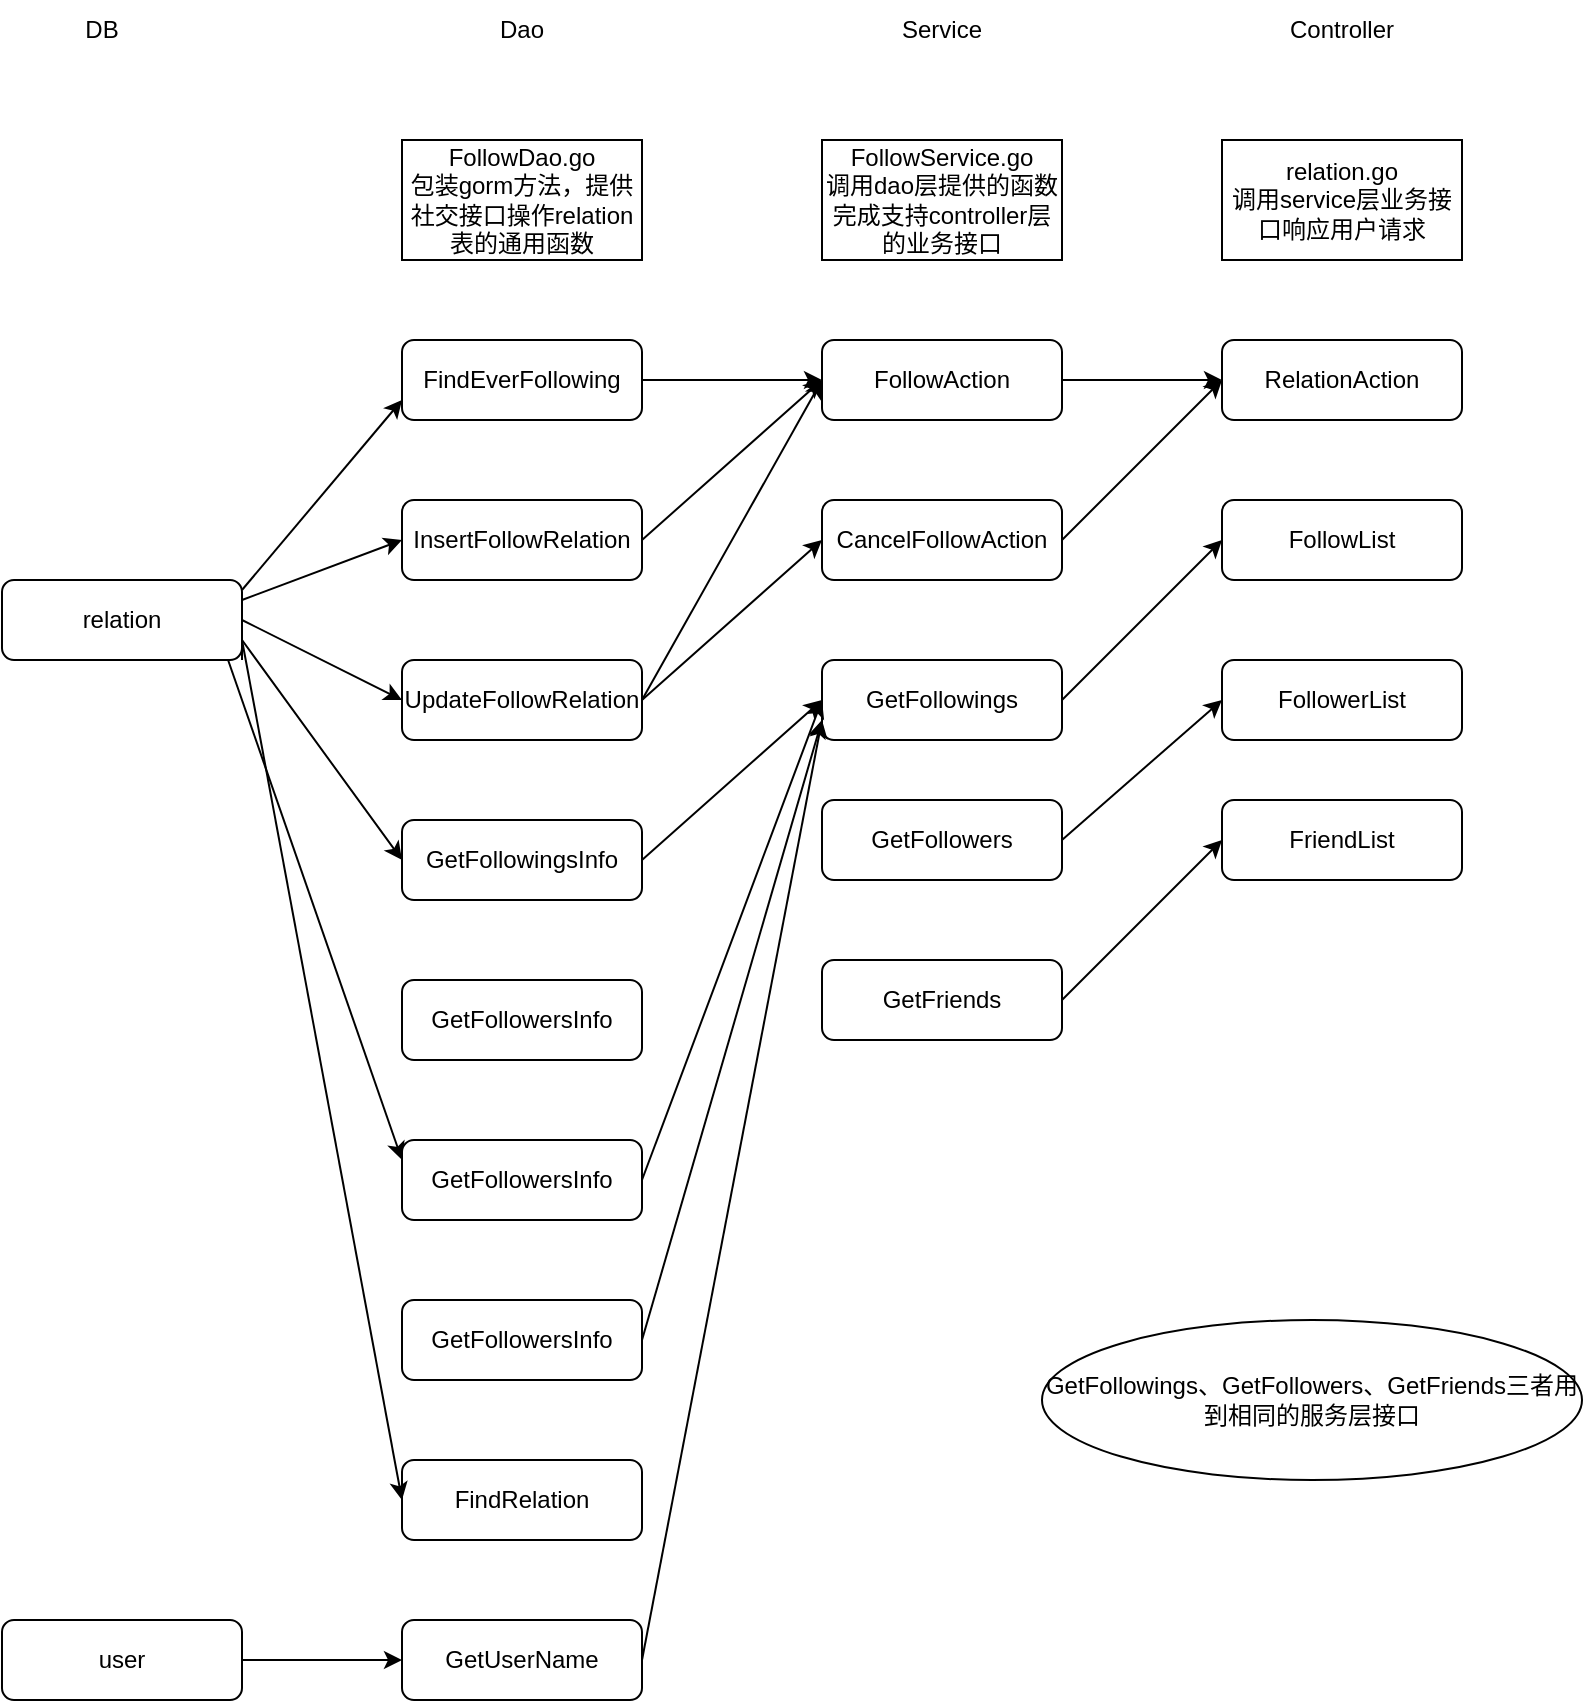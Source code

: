 <mxfile version="20.8.13" type="github">
  <diagram name="第 1 页" id="exY0J_KUNhduBvVWKAtJ">
    <mxGraphModel dx="1026" dy="661" grid="1" gridSize="10" guides="1" tooltips="1" connect="1" arrows="1" fold="1" page="1" pageScale="1" pageWidth="827" pageHeight="1169" math="0" shadow="0">
      <root>
        <mxCell id="0" />
        <mxCell id="1" parent="0" />
        <mxCell id="ikNL3fhCvf00jAdiAs-t-1" value="Dao" style="text;html=1;strokeColor=none;fillColor=none;align=center;verticalAlign=middle;whiteSpace=wrap;rounded=0;" parent="1" vertex="1">
          <mxGeometry x="240" y="110" width="60" height="30" as="geometry" />
        </mxCell>
        <mxCell id="ikNL3fhCvf00jAdiAs-t-2" value="Service" style="text;html=1;strokeColor=none;fillColor=none;align=center;verticalAlign=middle;whiteSpace=wrap;rounded=0;" parent="1" vertex="1">
          <mxGeometry x="450" y="110" width="60" height="30" as="geometry" />
        </mxCell>
        <mxCell id="ikNL3fhCvf00jAdiAs-t-3" value="Controller" style="text;html=1;strokeColor=none;fillColor=none;align=center;verticalAlign=middle;whiteSpace=wrap;rounded=0;" parent="1" vertex="1">
          <mxGeometry x="650" y="110" width="60" height="30" as="geometry" />
        </mxCell>
        <mxCell id="ikNL3fhCvf00jAdiAs-t-4" value="FollowDao.go&lt;br&gt;包装gorm方法，提供社交接口操作relation表的通用函数" style="rounded=0;whiteSpace=wrap;html=1;" parent="1" vertex="1">
          <mxGeometry x="210" y="180" width="120" height="60" as="geometry" />
        </mxCell>
        <mxCell id="ikNL3fhCvf00jAdiAs-t-5" value="FollowService.go&lt;br&gt;调用dao层提供的函数完成支持controller层的业务接口" style="rounded=0;whiteSpace=wrap;html=1;" parent="1" vertex="1">
          <mxGeometry x="420" y="180" width="120" height="60" as="geometry" />
        </mxCell>
        <mxCell id="ikNL3fhCvf00jAdiAs-t-6" value="relation.go&lt;br&gt;调用service层业务接口响应用户请求" style="rounded=0;whiteSpace=wrap;html=1;" parent="1" vertex="1">
          <mxGeometry x="620" y="180" width="120" height="60" as="geometry" />
        </mxCell>
        <mxCell id="QBlX7y4SrpshygchNIgK-16" style="edgeStyle=orthogonalEdgeStyle;rounded=0;orthogonalLoop=1;jettySize=auto;html=1;exitX=1;exitY=0.5;exitDx=0;exitDy=0;" edge="1" parent="1" source="ikNL3fhCvf00jAdiAs-t-10" target="ikNL3fhCvf00jAdiAs-t-17">
          <mxGeometry relative="1" as="geometry" />
        </mxCell>
        <mxCell id="ikNL3fhCvf00jAdiAs-t-10" value="FindEverFollowing" style="rounded=1;whiteSpace=wrap;html=1;" parent="1" vertex="1">
          <mxGeometry x="210" y="280" width="120" height="40" as="geometry" />
        </mxCell>
        <mxCell id="ikNL3fhCvf00jAdiAs-t-11" value="InsertFollowRelation" style="rounded=1;whiteSpace=wrap;html=1;" parent="1" vertex="1">
          <mxGeometry x="210" y="360" width="120" height="40" as="geometry" />
        </mxCell>
        <mxCell id="ikNL3fhCvf00jAdiAs-t-13" value="UpdateFollowRelation" style="rounded=1;whiteSpace=wrap;html=1;" parent="1" vertex="1">
          <mxGeometry x="210" y="440" width="120" height="40" as="geometry" />
        </mxCell>
        <mxCell id="ikNL3fhCvf00jAdiAs-t-14" value="FindRelation" style="rounded=1;whiteSpace=wrap;html=1;" parent="1" vertex="1">
          <mxGeometry x="210" y="840" width="120" height="40" as="geometry" />
        </mxCell>
        <mxCell id="ikNL3fhCvf00jAdiAs-t-15" value="GetFollowingsInfo" style="rounded=1;whiteSpace=wrap;html=1;" parent="1" vertex="1">
          <mxGeometry x="210" y="520" width="120" height="40" as="geometry" />
        </mxCell>
        <mxCell id="ikNL3fhCvf00jAdiAs-t-16" value="GetFollowersInfo" style="rounded=1;whiteSpace=wrap;html=1;" parent="1" vertex="1">
          <mxGeometry x="210" y="600" width="120" height="40" as="geometry" />
        </mxCell>
        <mxCell id="QBlX7y4SrpshygchNIgK-25" style="edgeStyle=orthogonalEdgeStyle;rounded=0;orthogonalLoop=1;jettySize=auto;html=1;exitX=1;exitY=0.5;exitDx=0;exitDy=0;entryX=0;entryY=0.5;entryDx=0;entryDy=0;" edge="1" parent="1" source="ikNL3fhCvf00jAdiAs-t-17" target="ikNL3fhCvf00jAdiAs-t-20">
          <mxGeometry relative="1" as="geometry" />
        </mxCell>
        <mxCell id="ikNL3fhCvf00jAdiAs-t-17" value="FollowAction" style="rounded=1;whiteSpace=wrap;html=1;" parent="1" vertex="1">
          <mxGeometry x="420" y="280" width="120" height="40" as="geometry" />
        </mxCell>
        <mxCell id="ikNL3fhCvf00jAdiAs-t-18" value="CancelFollowAction" style="rounded=1;whiteSpace=wrap;html=1;" parent="1" vertex="1">
          <mxGeometry x="420" y="360" width="120" height="40" as="geometry" />
        </mxCell>
        <mxCell id="ikNL3fhCvf00jAdiAs-t-19" value="GetFollowings" style="rounded=1;whiteSpace=wrap;html=1;" parent="1" vertex="1">
          <mxGeometry x="420" y="440" width="120" height="40" as="geometry" />
        </mxCell>
        <mxCell id="ikNL3fhCvf00jAdiAs-t-20" value="RelationAction" style="rounded=1;whiteSpace=wrap;html=1;" parent="1" vertex="1">
          <mxGeometry x="620" y="280" width="120" height="40" as="geometry" />
        </mxCell>
        <mxCell id="ikNL3fhCvf00jAdiAs-t-21" value="FollowList" style="rounded=1;whiteSpace=wrap;html=1;" parent="1" vertex="1">
          <mxGeometry x="620" y="360" width="120" height="40" as="geometry" />
        </mxCell>
        <mxCell id="ikNL3fhCvf00jAdiAs-t-22" value="FollowerList" style="rounded=1;whiteSpace=wrap;html=1;" parent="1" vertex="1">
          <mxGeometry x="620" y="440" width="120" height="40" as="geometry" />
        </mxCell>
        <mxCell id="ikNL3fhCvf00jAdiAs-t-23" value="GetFollowers" style="rounded=1;whiteSpace=wrap;html=1;" parent="1" vertex="1">
          <mxGeometry x="420" y="510" width="120" height="40" as="geometry" />
        </mxCell>
        <mxCell id="ikNL3fhCvf00jAdiAs-t-24" value="FriendList" style="rounded=1;whiteSpace=wrap;html=1;" parent="1" vertex="1">
          <mxGeometry x="620" y="510" width="120" height="40" as="geometry" />
        </mxCell>
        <mxCell id="QBlX7y4SrpshygchNIgK-1" value="GetFriends" style="rounded=1;whiteSpace=wrap;html=1;" vertex="1" parent="1">
          <mxGeometry x="420" y="590" width="120" height="40" as="geometry" />
        </mxCell>
        <mxCell id="QBlX7y4SrpshygchNIgK-2" value="DB" style="text;html=1;strokeColor=none;fillColor=none;align=center;verticalAlign=middle;whiteSpace=wrap;rounded=0;" vertex="1" parent="1">
          <mxGeometry x="30" y="110" width="60" height="30" as="geometry" />
        </mxCell>
        <mxCell id="QBlX7y4SrpshygchNIgK-4" value="relation" style="rounded=1;whiteSpace=wrap;html=1;" vertex="1" parent="1">
          <mxGeometry x="10" y="400" width="120" height="40" as="geometry" />
        </mxCell>
        <mxCell id="QBlX7y4SrpshygchNIgK-5" value="user" style="rounded=1;whiteSpace=wrap;html=1;" vertex="1" parent="1">
          <mxGeometry x="10" y="920" width="120" height="40" as="geometry" />
        </mxCell>
        <mxCell id="QBlX7y4SrpshygchNIgK-6" value="GetUserName" style="rounded=1;whiteSpace=wrap;html=1;" vertex="1" parent="1">
          <mxGeometry x="210" y="920" width="120" height="40" as="geometry" />
        </mxCell>
        <mxCell id="QBlX7y4SrpshygchNIgK-8" value="" style="endArrow=classic;html=1;rounded=0;entryX=0;entryY=0.75;entryDx=0;entryDy=0;" edge="1" parent="1" target="ikNL3fhCvf00jAdiAs-t-10">
          <mxGeometry width="50" height="50" relative="1" as="geometry">
            <mxPoint x="130" y="405" as="sourcePoint" />
            <mxPoint x="180" y="355" as="targetPoint" />
          </mxGeometry>
        </mxCell>
        <mxCell id="QBlX7y4SrpshygchNIgK-9" value="" style="endArrow=classic;html=1;rounded=0;entryX=0;entryY=0.5;entryDx=0;entryDy=0;exitX=1;exitY=0.25;exitDx=0;exitDy=0;" edge="1" parent="1" source="QBlX7y4SrpshygchNIgK-4" target="ikNL3fhCvf00jAdiAs-t-11">
          <mxGeometry width="50" height="50" relative="1" as="geometry">
            <mxPoint x="140" y="430" as="sourcePoint" />
            <mxPoint x="190" y="380" as="targetPoint" />
          </mxGeometry>
        </mxCell>
        <mxCell id="QBlX7y4SrpshygchNIgK-10" value="" style="endArrow=classic;html=1;rounded=0;entryX=0;entryY=0.5;entryDx=0;entryDy=0;exitX=1;exitY=0.5;exitDx=0;exitDy=0;" edge="1" parent="1" source="QBlX7y4SrpshygchNIgK-4" target="ikNL3fhCvf00jAdiAs-t-13">
          <mxGeometry width="50" height="50" relative="1" as="geometry">
            <mxPoint x="140" y="460" as="sourcePoint" />
            <mxPoint x="190" y="410" as="targetPoint" />
          </mxGeometry>
        </mxCell>
        <mxCell id="QBlX7y4SrpshygchNIgK-11" value="" style="endArrow=classic;html=1;rounded=0;entryX=0;entryY=0.5;entryDx=0;entryDy=0;exitX=1;exitY=0.75;exitDx=0;exitDy=0;" edge="1" parent="1" source="QBlX7y4SrpshygchNIgK-4" target="ikNL3fhCvf00jAdiAs-t-14">
          <mxGeometry width="50" height="50" relative="1" as="geometry">
            <mxPoint x="140" y="430" as="sourcePoint" />
            <mxPoint x="150" y="520" as="targetPoint" />
          </mxGeometry>
        </mxCell>
        <mxCell id="QBlX7y4SrpshygchNIgK-12" value="" style="endArrow=classic;html=1;rounded=0;entryX=0;entryY=0.5;entryDx=0;entryDy=0;exitX=1;exitY=1;exitDx=0;exitDy=0;" edge="1" parent="1" source="QBlX7y4SrpshygchNIgK-4" target="ikNL3fhCvf00jAdiAs-t-15">
          <mxGeometry width="50" height="50" relative="1" as="geometry">
            <mxPoint x="390" y="520" as="sourcePoint" />
            <mxPoint x="440" y="470" as="targetPoint" />
            <Array as="points">
              <mxPoint x="130" y="430" />
            </Array>
          </mxGeometry>
        </mxCell>
        <mxCell id="QBlX7y4SrpshygchNIgK-14" value="" style="endArrow=classic;html=1;rounded=0;exitX=0.942;exitY=1;exitDx=0;exitDy=0;exitPerimeter=0;" edge="1" parent="1" source="QBlX7y4SrpshygchNIgK-4">
          <mxGeometry width="50" height="50" relative="1" as="geometry">
            <mxPoint x="160" y="740" as="sourcePoint" />
            <mxPoint x="210" y="690" as="targetPoint" />
          </mxGeometry>
        </mxCell>
        <mxCell id="QBlX7y4SrpshygchNIgK-15" value="" style="endArrow=classic;html=1;rounded=0;entryX=0;entryY=0.5;entryDx=0;entryDy=0;exitX=1;exitY=0.5;exitDx=0;exitDy=0;" edge="1" parent="1" source="QBlX7y4SrpshygchNIgK-5" target="QBlX7y4SrpshygchNIgK-6">
          <mxGeometry width="50" height="50" relative="1" as="geometry">
            <mxPoint x="130" y="950" as="sourcePoint" />
            <mxPoint x="180" y="900" as="targetPoint" />
          </mxGeometry>
        </mxCell>
        <mxCell id="QBlX7y4SrpshygchNIgK-18" value="" style="endArrow=classic;html=1;rounded=0;entryX=0;entryY=0.5;entryDx=0;entryDy=0;" edge="1" parent="1" target="ikNL3fhCvf00jAdiAs-t-17">
          <mxGeometry width="50" height="50" relative="1" as="geometry">
            <mxPoint x="330" y="380" as="sourcePoint" />
            <mxPoint x="380" y="330" as="targetPoint" />
          </mxGeometry>
        </mxCell>
        <mxCell id="QBlX7y4SrpshygchNIgK-19" value="" style="endArrow=classic;html=1;fontFamily=Helvetica;fontSize=11;fontColor=default;align=center;strokeColor=default;" edge="1" parent="1">
          <mxGeometry width="50" height="50" relative="1" as="geometry">
            <mxPoint x="330" y="460" as="sourcePoint" />
            <mxPoint x="420" y="300" as="targetPoint" />
          </mxGeometry>
        </mxCell>
        <mxCell id="QBlX7y4SrpshygchNIgK-20" value="" style="endArrow=classic;html=1;rounded=0;entryX=0;entryY=0.5;entryDx=0;entryDy=0;" edge="1" parent="1" target="ikNL3fhCvf00jAdiAs-t-18">
          <mxGeometry width="50" height="50" relative="1" as="geometry">
            <mxPoint x="330" y="460" as="sourcePoint" />
            <mxPoint x="340" y="550" as="targetPoint" />
          </mxGeometry>
        </mxCell>
        <mxCell id="QBlX7y4SrpshygchNIgK-26" value="" style="endArrow=classic;html=1;rounded=0;entryX=0;entryY=0.5;entryDx=0;entryDy=0;exitX=1;exitY=0.5;exitDx=0;exitDy=0;" edge="1" parent="1" source="ikNL3fhCvf00jAdiAs-t-18" target="ikNL3fhCvf00jAdiAs-t-20">
          <mxGeometry width="50" height="50" relative="1" as="geometry">
            <mxPoint x="390" y="520" as="sourcePoint" />
            <mxPoint x="440" y="470" as="targetPoint" />
          </mxGeometry>
        </mxCell>
        <mxCell id="QBlX7y4SrpshygchNIgK-27" value="" style="endArrow=classic;html=1;rounded=0;entryX=0;entryY=0.5;entryDx=0;entryDy=0;exitX=1;exitY=0.5;exitDx=0;exitDy=0;" edge="1" parent="1" source="ikNL3fhCvf00jAdiAs-t-19" target="ikNL3fhCvf00jAdiAs-t-21">
          <mxGeometry width="50" height="50" relative="1" as="geometry">
            <mxPoint x="390" y="520" as="sourcePoint" />
            <mxPoint x="440" y="470" as="targetPoint" />
          </mxGeometry>
        </mxCell>
        <mxCell id="QBlX7y4SrpshygchNIgK-28" value="" style="endArrow=classic;html=1;rounded=0;entryX=0;entryY=0.5;entryDx=0;entryDy=0;exitX=1;exitY=0.5;exitDx=0;exitDy=0;" edge="1" parent="1" source="ikNL3fhCvf00jAdiAs-t-23" target="ikNL3fhCvf00jAdiAs-t-22">
          <mxGeometry width="50" height="50" relative="1" as="geometry">
            <mxPoint x="390" y="520" as="sourcePoint" />
            <mxPoint x="440" y="470" as="targetPoint" />
          </mxGeometry>
        </mxCell>
        <mxCell id="QBlX7y4SrpshygchNIgK-29" value="" style="endArrow=classic;html=1;rounded=0;entryX=0;entryY=0.5;entryDx=0;entryDy=0;exitX=1;exitY=0.5;exitDx=0;exitDy=0;" edge="1" parent="1" source="QBlX7y4SrpshygchNIgK-1" target="ikNL3fhCvf00jAdiAs-t-24">
          <mxGeometry width="50" height="50" relative="1" as="geometry">
            <mxPoint x="580" y="600" as="sourcePoint" />
            <mxPoint x="630" y="550" as="targetPoint" />
          </mxGeometry>
        </mxCell>
        <mxCell id="QBlX7y4SrpshygchNIgK-30" value="GetFollowersInfo" style="rounded=1;whiteSpace=wrap;html=1;" vertex="1" parent="1">
          <mxGeometry x="210" y="680" width="120" height="40" as="geometry" />
        </mxCell>
        <mxCell id="QBlX7y4SrpshygchNIgK-31" value="GetFollowersInfo" style="rounded=1;whiteSpace=wrap;html=1;" vertex="1" parent="1">
          <mxGeometry x="210" y="760" width="120" height="40" as="geometry" />
        </mxCell>
        <mxCell id="QBlX7y4SrpshygchNIgK-33" value="" style="endArrow=classic;html=1;rounded=0;exitX=1;exitY=0.5;exitDx=0;exitDy=0;entryX=0;entryY=0.5;entryDx=0;entryDy=0;" edge="1" parent="1" source="ikNL3fhCvf00jAdiAs-t-15" target="ikNL3fhCvf00jAdiAs-t-19">
          <mxGeometry width="50" height="50" relative="1" as="geometry">
            <mxPoint x="350" y="620" as="sourcePoint" />
            <mxPoint x="380" y="570" as="targetPoint" />
          </mxGeometry>
        </mxCell>
        <mxCell id="QBlX7y4SrpshygchNIgK-35" value="" style="endArrow=classic;html=1;rounded=0;entryX=0;entryY=0.5;entryDx=0;entryDy=0;exitX=1;exitY=0.5;exitDx=0;exitDy=0;" edge="1" parent="1" source="QBlX7y4SrpshygchNIgK-30" target="ikNL3fhCvf00jAdiAs-t-19">
          <mxGeometry width="50" height="50" relative="1" as="geometry">
            <mxPoint x="350" y="780" as="sourcePoint" />
            <mxPoint x="400" y="730" as="targetPoint" />
          </mxGeometry>
        </mxCell>
        <mxCell id="QBlX7y4SrpshygchNIgK-37" value="" style="endArrow=classic;html=1;rounded=0;entryX=0;entryY=0.75;entryDx=0;entryDy=0;" edge="1" parent="1" target="ikNL3fhCvf00jAdiAs-t-19">
          <mxGeometry width="50" height="50" relative="1" as="geometry">
            <mxPoint x="330" y="780" as="sourcePoint" />
            <mxPoint x="380" y="730" as="targetPoint" />
          </mxGeometry>
        </mxCell>
        <mxCell id="QBlX7y4SrpshygchNIgK-40" value="" style="endArrow=classic;html=1;rounded=0;exitX=1;exitY=0.5;exitDx=0;exitDy=0;entryX=0;entryY=0.75;entryDx=0;entryDy=0;" edge="1" parent="1" source="QBlX7y4SrpshygchNIgK-6" target="ikNL3fhCvf00jAdiAs-t-19">
          <mxGeometry width="50" height="50" relative="1" as="geometry">
            <mxPoint x="390" y="700" as="sourcePoint" />
            <mxPoint x="440" y="650" as="targetPoint" />
          </mxGeometry>
        </mxCell>
        <mxCell id="QBlX7y4SrpshygchNIgK-41" value="GetFollowings、GetFollowers、GetFriends三者用到相同的服务层接口" style="ellipse;whiteSpace=wrap;html=1;" vertex="1" parent="1">
          <mxGeometry x="530" y="770" width="270" height="80" as="geometry" />
        </mxCell>
      </root>
    </mxGraphModel>
  </diagram>
</mxfile>
